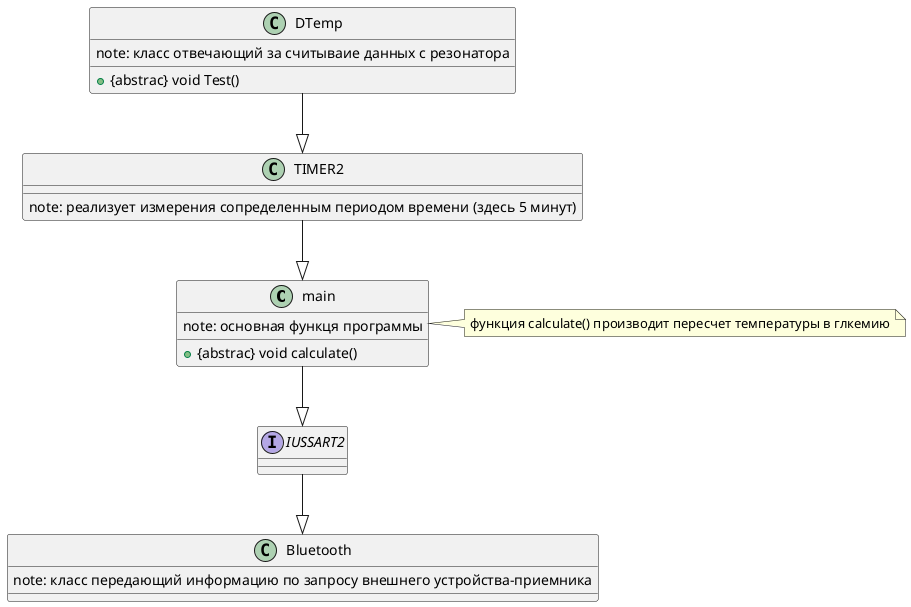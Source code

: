 @startuml

class main
{
    note: основная функця программы
    +{abstrac} void calculate()
}

 note right: функция calculate() производит пересчет температуры в глкемию

class TIMER2
{
    note: реализует измерения сопределенным периодом времени (здесь 5 минут)
}

class DTemp
{
    +{abstrac} void Test()
    note: класс отвечающий за считываие данных с резонатора
}

class Bluetooth
{
     note: класс передающий информацию по запросу внешнего устройства-приемника
}

interface IUSSART2
{

}

TIMER2 --|> main
DTemp --|> TIMER2
IUSSART2 --|> Bluetooth
main --|> IUSSART2

@enduml